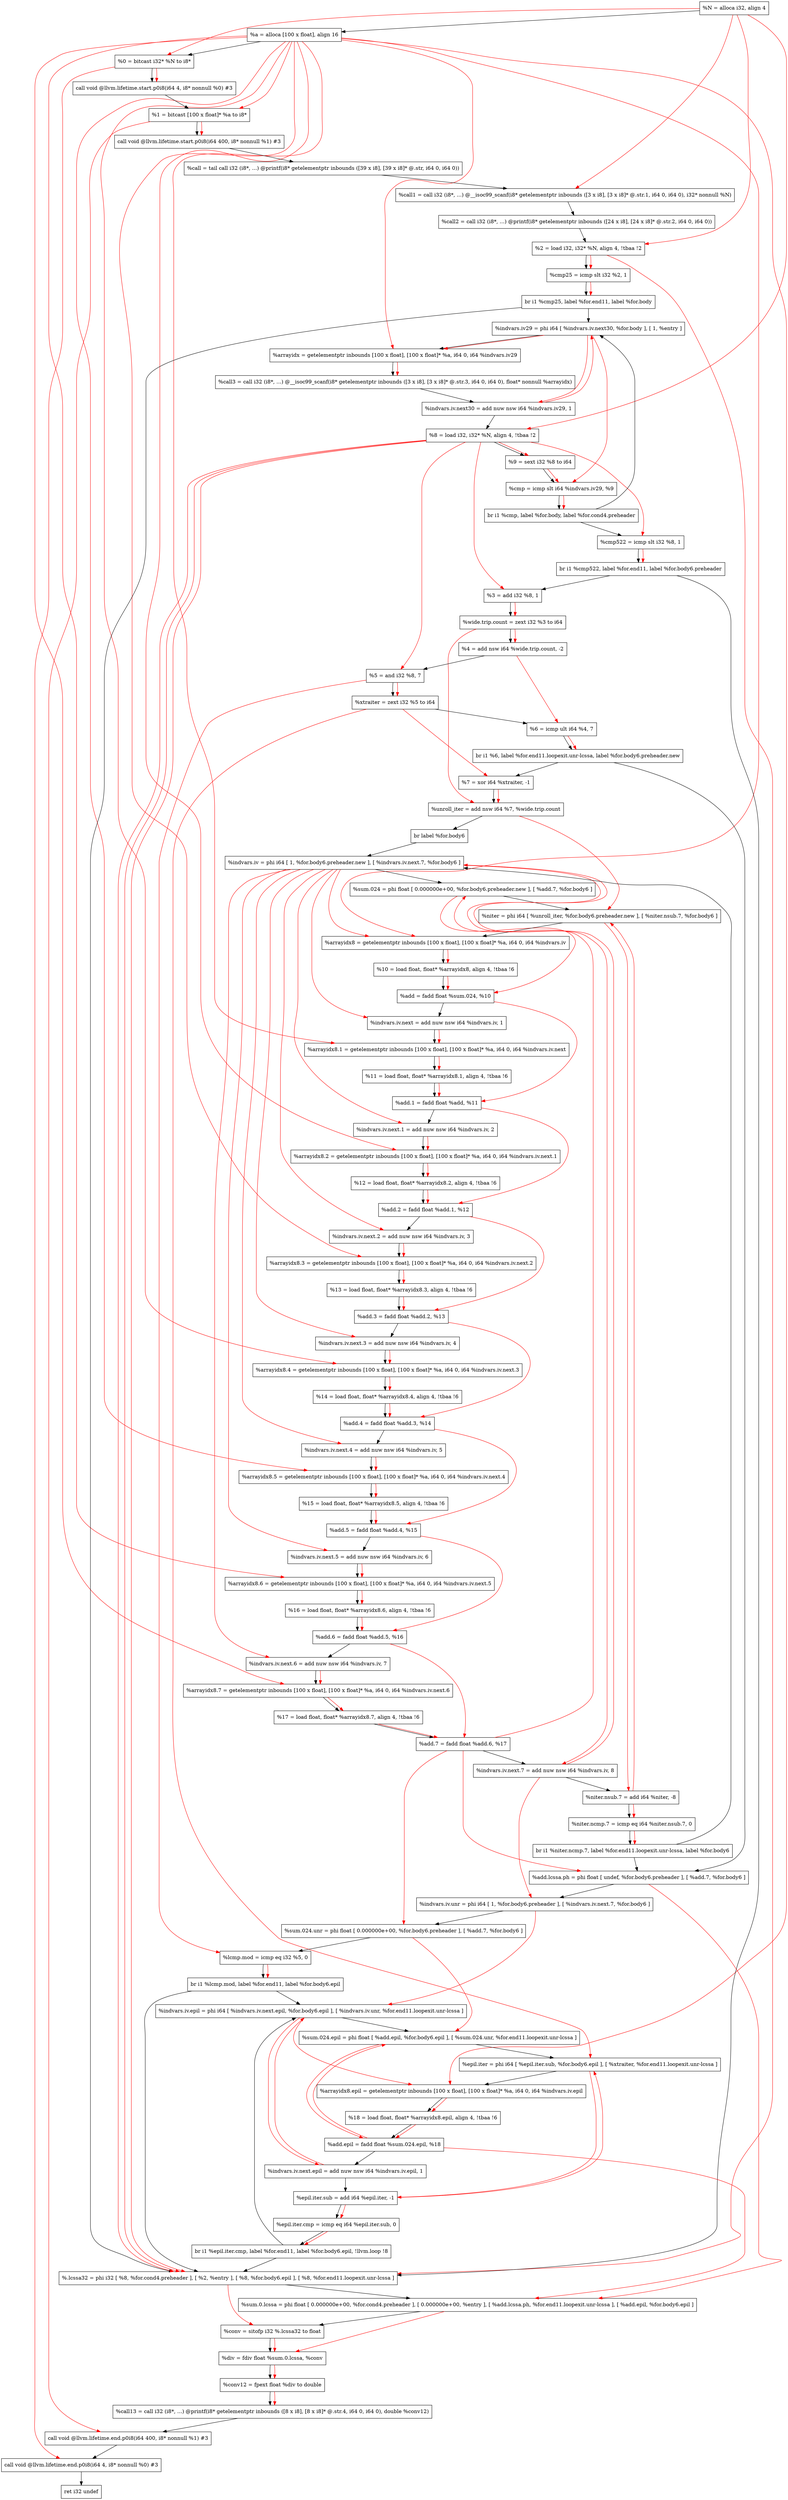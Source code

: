 digraph "CDFG for'func' function" {
	Node0x556d5d946ec8[shape=record, label="  %N = alloca i32, align 4"];
	Node0x556d5d947588[shape=record, label="  %a = alloca [100 x float], align 16"];
	Node0x556d5d947608[shape=record, label="  %0 = bitcast i32* %N to i8*"];
	Node0x556d5d947a68[shape=record, label="  call void @llvm.lifetime.start.p0i8(i64 4, i8* nonnull %0) #3"];
	Node0x556d5d947b48[shape=record, label="  %1 = bitcast [100 x float]* %a to i8*"];
	Node0x556d5d947c78[shape=record, label="  call void @llvm.lifetime.start.p0i8(i64 400, i8* nonnull %1) #3"];
	Node0x556d5d948040[shape=record, label="  %call = tail call i32 (i8*, ...) @printf(i8* getelementptr inbounds ([39 x i8], [39 x i8]* @.str, i64 0, i64 0))"];
	Node0x556d5d948288[shape=record, label="  %call1 = call i32 (i8*, ...) @__isoc99_scanf(i8* getelementptr inbounds ([3 x i8], [3 x i8]* @.str.1, i64 0, i64 0), i32* nonnull %N)"];
	Node0x556d5d948400[shape=record, label="  %call2 = call i32 (i8*, ...) @printf(i8* getelementptr inbounds ([24 x i8], [24 x i8]* @.str.2, i64 0, i64 0))"];
	Node0x556d5d9484b8[shape=record, label="  %2 = load i32, i32* %N, align 4, !tbaa !2"];
	Node0x556d5d949410[shape=record, label="  %cmp25 = icmp slt i32 %2, 1"];
	Node0x556d5d8db468[shape=record, label="  br i1 %cmp25, label %for.end11, label %for.body"];
	Node0x556d5d9497e0[shape=record, label="  %cmp522 = icmp slt i32 %8, 1"];
	Node0x556d5d8db588[shape=record, label="  br i1 %cmp522, label %for.end11, label %for.body6.preheader"];
	Node0x556d5d949920[shape=record, label="  %3 = add i32 %8, 1"];
	Node0x556d5d9496d8[shape=record, label="  %wide.trip.count = zext i32 %3 to i64"];
	Node0x556d5d949b60[shape=record, label="  %4 = add nsw i64 %wide.trip.count, -2"];
	Node0x556d5d949c20[shape=record, label="  %5 = and i32 %8, 7"];
	Node0x556d5d949c78[shape=record, label="  %xtraiter = zext i32 %5 to i64"];
	Node0x556d5d949d50[shape=record, label="  %6 = icmp ult i64 %4, 7"];
	Node0x556d5d94a008[shape=record, label="  br i1 %6, label %for.end11.loopexit.unr-lcssa, label %for.body6.preheader.new"];
	Node0x556d5d94a080[shape=record, label="  %7 = xor i64 %xtraiter, -1"];
	Node0x556d5d94a120[shape=record, label="  %unroll_iter = add nsw i64 %7, %wide.trip.count"];
	Node0x556d5d94a1f8[shape=record, label="  br label %for.body6"];
	Node0x556d5d94a2a8[shape=record, label="  %indvars.iv29 = phi i64 [ %indvars.iv.next30, %for.body ], [ 1, %entry ]"];
	Node0x556d5d94a3b8[shape=record, label="  %arrayidx = getelementptr inbounds [100 x float], [100 x float]* %a, i64 0, i64 %indvars.iv29"];
	Node0x556d5d94a528[shape=record, label="  %call3 = call i32 (i8*, ...) @__isoc99_scanf(i8* getelementptr inbounds ([3 x i8], [3 x i8]* @.str.3, i64 0, i64 0), float* nonnull %arrayidx)"];
	Node0x556d5d94a630[shape=record, label="  %indvars.iv.next30 = add nuw nsw i64 %indvars.iv29, 1"];
	Node0x556d5d9495c8[shape=record, label="  %8 = load i32, i32* %N, align 4, !tbaa !2"];
	Node0x556d5d94ad28[shape=record, label="  %9 = sext i32 %8 to i64"];
	Node0x556d5d94ada0[shape=record, label="  %cmp = icmp slt i64 %indvars.iv29, %9"];
	Node0x556d5d94ae28[shape=record, label="  br i1 %cmp, label %for.body, label %for.cond4.preheader"];
	Node0x556d5d949ba8[shape=record, label="  %indvars.iv = phi i64 [ 1, %for.body6.preheader.new ], [ %indvars.iv.next.7, %for.body6 ]"];
	Node0x556d5d94b9d8[shape=record, label="  %sum.024 = phi float [ 0.000000e+00, %for.body6.preheader.new ], [ %add.7, %for.body6 ]"];
	Node0x556d5d94be48[shape=record, label="  %niter = phi i64 [ %unroll_iter, %for.body6.preheader.new ], [ %niter.nsub.7, %for.body6 ]"];
	Node0x556d5d94bf48[shape=record, label="  %arrayidx8 = getelementptr inbounds [100 x float], [100 x float]* %a, i64 0, i64 %indvars.iv"];
	Node0x556d5d94bfe8[shape=record, label="  %10 = load float, float* %arrayidx8, align 4, !tbaa !6"];
	Node0x556d5d94c190[shape=record, label="  %add = fadd float %sum.024, %10"];
	Node0x556d5d94c220[shape=record, label="  %indvars.iv.next = add nuw nsw i64 %indvars.iv, 1"];
	Node0x556d5d94c308[shape=record, label="  %arrayidx8.1 = getelementptr inbounds [100 x float], [100 x float]* %a, i64 0, i64 %indvars.iv.next"];
	Node0x556d5d94c378[shape=record, label="  %11 = load float, float* %arrayidx8.1, align 4, !tbaa !6"];
	Node0x556d5d94ca00[shape=record, label="  %add.1 = fadd float %add, %11"];
	Node0x556d5d94caf0[shape=record, label="  %indvars.iv.next.1 = add nuw nsw i64 %indvars.iv, 2"];
	Node0x556d5d94cc08[shape=record, label="  %arrayidx8.2 = getelementptr inbounds [100 x float], [100 x float]* %a, i64 0, i64 %indvars.iv.next.1"];
	Node0x556d5d94cc78[shape=record, label="  %12 = load float, float* %arrayidx8.2, align 4, !tbaa !6"];
	Node0x556d5d94ccf0[shape=record, label="  %add.2 = fadd float %add.1, %12"];
	Node0x556d5d94cd80[shape=record, label="  %indvars.iv.next.2 = add nuw nsw i64 %indvars.iv, 3"];
	Node0x556d5d94ce98[shape=record, label="  %arrayidx8.3 = getelementptr inbounds [100 x float], [100 x float]* %a, i64 0, i64 %indvars.iv.next.2"];
	Node0x556d5d94d718[shape=record, label="  %13 = load float, float* %arrayidx8.3, align 4, !tbaa !6"];
	Node0x556d5d94d790[shape=record, label="  %add.3 = fadd float %add.2, %13"];
	Node0x556d5d94d820[shape=record, label="  %indvars.iv.next.3 = add nuw nsw i64 %indvars.iv, 4"];
	Node0x556d5d94d908[shape=record, label="  %arrayidx8.4 = getelementptr inbounds [100 x float], [100 x float]* %a, i64 0, i64 %indvars.iv.next.3"];
	Node0x556d5d94d978[shape=record, label="  %14 = load float, float* %arrayidx8.4, align 4, !tbaa !6"];
	Node0x556d5d94d9f0[shape=record, label="  %add.4 = fadd float %add.3, %14"];
	Node0x556d5d94da80[shape=record, label="  %indvars.iv.next.4 = add nuw nsw i64 %indvars.iv, 5"];
	Node0x556d5d94db98[shape=record, label="  %arrayidx8.5 = getelementptr inbounds [100 x float], [100 x float]* %a, i64 0, i64 %indvars.iv.next.4"];
	Node0x556d5d94dc08[shape=record, label="  %15 = load float, float* %arrayidx8.5, align 4, !tbaa !6"];
	Node0x556d5d94dc80[shape=record, label="  %add.5 = fadd float %add.4, %15"];
	Node0x556d5d94dd10[shape=record, label="  %indvars.iv.next.5 = add nuw nsw i64 %indvars.iv, 6"];
	Node0x556d5d94de28[shape=record, label="  %arrayidx8.6 = getelementptr inbounds [100 x float], [100 x float]* %a, i64 0, i64 %indvars.iv.next.5"];
	Node0x556d5d94de98[shape=record, label="  %16 = load float, float* %arrayidx8.6, align 4, !tbaa !6"];
	Node0x556d5d94df10[shape=record, label="  %add.6 = fadd float %add.5, %16"];
	Node0x556d5d94dfa0[shape=record, label="  %indvars.iv.next.6 = add nuw nsw i64 %indvars.iv, 7"];
	Node0x556d5d94e088[shape=record, label="  %arrayidx8.7 = getelementptr inbounds [100 x float], [100 x float]* %a, i64 0, i64 %indvars.iv.next.6"];
	Node0x556d5d94e0f8[shape=record, label="  %17 = load float, float* %arrayidx8.7, align 4, !tbaa !6"];
	Node0x556d5d94e170[shape=record, label="  %add.7 = fadd float %add.6, %17"];
	Node0x556d5d94e800[shape=record, label="  %indvars.iv.next.7 = add nuw nsw i64 %indvars.iv, 8"];
	Node0x556d5d94e870[shape=record, label="  %niter.nsub.7 = add i64 %niter, -8"];
	Node0x556d5d94e8e0[shape=record, label="  %niter.ncmp.7 = icmp eq i64 %niter.nsub.7, 0"];
	Node0x556d5d94acc8[shape=record, label="  br i1 %niter.ncmp.7, label %for.end11.loopexit.unr-lcssa, label %for.body6"];
	Node0x556d5d94e958[shape=record, label="  %add.lcssa.ph = phi float [ undef, %for.body6.preheader ], [ %add.7, %for.body6 ]"];
	Node0x556d5d94e9f8[shape=record, label="  %indvars.iv.unr = phi i64 [ 1, %for.body6.preheader ], [ %indvars.iv.next.7, %for.body6 ]"];
	Node0x556d5d94eac8[shape=record, label="  %sum.024.unr = phi float [ 0.000000e+00, %for.body6.preheader ], [ %add.7, %for.body6 ]"];
	Node0x556d5d94eb90[shape=record, label="  %lcmp.mod = icmp eq i32 %5, 0"];
	Node0x556d5d94ecc8[shape=record, label="  br i1 %lcmp.mod, label %for.end11, label %for.body6.epil"];
	Node0x556d5d94edc8[shape=record, label="  %indvars.iv.epil = phi i64 [ %indvars.iv.next.epil, %for.body6.epil ], [ %indvars.iv.unr, %for.end11.loopexit.unr-lcssa ]"];
	Node0x556d5d94eef8[shape=record, label="  %sum.024.epil = phi float [ %add.epil, %for.body6.epil ], [ %sum.024.unr, %for.end11.loopexit.unr-lcssa ]"];
	Node0x556d5d94f028[shape=record, label="  %epil.iter = phi i64 [ %epil.iter.sub, %for.body6.epil ], [ %xtraiter, %for.end11.loopexit.unr-lcssa ]"];
	Node0x556d5d94f108[shape=record, label="  %arrayidx8.epil = getelementptr inbounds [100 x float], [100 x float]* %a, i64 0, i64 %indvars.iv.epil"];
	Node0x556d5d94b988[shape=record, label="  %18 = load float, float* %arrayidx8.epil, align 4, !tbaa !6"];
	Node0x556d5d94f190[shape=record, label="  %add.epil = fadd float %sum.024.epil, %18"];
	Node0x556d5d94f230[shape=record, label="  %indvars.iv.next.epil = add nuw nsw i64 %indvars.iv.epil, 1"];
	Node0x556d5d94f2a0[shape=record, label="  %epil.iter.sub = add i64 %epil.iter, -1"];
	Node0x556d5d94f310[shape=record, label="  %epil.iter.cmp = icmp eq i64 %epil.iter.sub, 0"];
	Node0x556d5d94f398[shape=record, label="  br i1 %epil.iter.cmp, label %for.end11, label %for.body6.epil, !llvm.loop !8"];
	Node0x556d5d94f4f8[shape=record, label="  %.lcssa32 = phi i32 [ %8, %for.cond4.preheader ], [ %2, %entry ], [ %8, %for.body6.epil ], [ %8, %for.end11.loopexit.unr-lcssa ]"];
	Node0x556d5d94f5d8[shape=record, label="  %sum.0.lcssa = phi float [ 0.000000e+00, %for.cond4.preheader ], [ 0.000000e+00, %entry ], [ %add.lcssa.ph, %for.end11.loopexit.unr-lcssa ], [ %add.epil, %for.body6.epil ]"];
	Node0x556d5d9494e8[shape=record, label="  %conv = sitofp i32 %.lcssa32 to float"];
	Node0x556d5d94f700[shape=record, label="  %div = fdiv float %sum.0.lcssa, %conv"];
	Node0x556d5d949f78[shape=record, label="  %conv12 = fpext float %div to double"];
	Node0x556d5d94f868[shape=record, label="  %call13 = call i32 (i8*, ...) @printf(i8* getelementptr inbounds ([8 x i8], [8 x i8]* @.str.4, i64 0, i64 0), double %conv12)"];
	Node0x556d5d94faa8[shape=record, label="  call void @llvm.lifetime.end.p0i8(i64 400, i8* nonnull %1) #3"];
	Node0x556d5d94fc08[shape=record, label="  call void @llvm.lifetime.end.p0i8(i64 4, i8* nonnull %0) #3"];
	Node0x556d5d94bdf8[shape=record, label="  ret i32 undef"];
	Node0x556d5d946ec8 -> Node0x556d5d947588
	Node0x556d5d947588 -> Node0x556d5d947608
	Node0x556d5d947608 -> Node0x556d5d947a68
	Node0x556d5d947a68 -> Node0x556d5d947b48
	Node0x556d5d947b48 -> Node0x556d5d947c78
	Node0x556d5d947c78 -> Node0x556d5d948040
	Node0x556d5d948040 -> Node0x556d5d948288
	Node0x556d5d948288 -> Node0x556d5d948400
	Node0x556d5d948400 -> Node0x556d5d9484b8
	Node0x556d5d9484b8 -> Node0x556d5d949410
	Node0x556d5d949410 -> Node0x556d5d8db468
	Node0x556d5d8db468 -> Node0x556d5d94f4f8
	Node0x556d5d8db468 -> Node0x556d5d94a2a8
	Node0x556d5d9497e0 -> Node0x556d5d8db588
	Node0x556d5d8db588 -> Node0x556d5d94f4f8
	Node0x556d5d8db588 -> Node0x556d5d949920
	Node0x556d5d949920 -> Node0x556d5d9496d8
	Node0x556d5d9496d8 -> Node0x556d5d949b60
	Node0x556d5d949b60 -> Node0x556d5d949c20
	Node0x556d5d949c20 -> Node0x556d5d949c78
	Node0x556d5d949c78 -> Node0x556d5d949d50
	Node0x556d5d949d50 -> Node0x556d5d94a008
	Node0x556d5d94a008 -> Node0x556d5d94e958
	Node0x556d5d94a008 -> Node0x556d5d94a080
	Node0x556d5d94a080 -> Node0x556d5d94a120
	Node0x556d5d94a120 -> Node0x556d5d94a1f8
	Node0x556d5d94a1f8 -> Node0x556d5d949ba8
	Node0x556d5d94a2a8 -> Node0x556d5d94a3b8
	Node0x556d5d94a3b8 -> Node0x556d5d94a528
	Node0x556d5d94a528 -> Node0x556d5d94a630
	Node0x556d5d94a630 -> Node0x556d5d9495c8
	Node0x556d5d9495c8 -> Node0x556d5d94ad28
	Node0x556d5d94ad28 -> Node0x556d5d94ada0
	Node0x556d5d94ada0 -> Node0x556d5d94ae28
	Node0x556d5d94ae28 -> Node0x556d5d94a2a8
	Node0x556d5d94ae28 -> Node0x556d5d9497e0
	Node0x556d5d949ba8 -> Node0x556d5d94b9d8
	Node0x556d5d94b9d8 -> Node0x556d5d94be48
	Node0x556d5d94be48 -> Node0x556d5d94bf48
	Node0x556d5d94bf48 -> Node0x556d5d94bfe8
	Node0x556d5d94bfe8 -> Node0x556d5d94c190
	Node0x556d5d94c190 -> Node0x556d5d94c220
	Node0x556d5d94c220 -> Node0x556d5d94c308
	Node0x556d5d94c308 -> Node0x556d5d94c378
	Node0x556d5d94c378 -> Node0x556d5d94ca00
	Node0x556d5d94ca00 -> Node0x556d5d94caf0
	Node0x556d5d94caf0 -> Node0x556d5d94cc08
	Node0x556d5d94cc08 -> Node0x556d5d94cc78
	Node0x556d5d94cc78 -> Node0x556d5d94ccf0
	Node0x556d5d94ccf0 -> Node0x556d5d94cd80
	Node0x556d5d94cd80 -> Node0x556d5d94ce98
	Node0x556d5d94ce98 -> Node0x556d5d94d718
	Node0x556d5d94d718 -> Node0x556d5d94d790
	Node0x556d5d94d790 -> Node0x556d5d94d820
	Node0x556d5d94d820 -> Node0x556d5d94d908
	Node0x556d5d94d908 -> Node0x556d5d94d978
	Node0x556d5d94d978 -> Node0x556d5d94d9f0
	Node0x556d5d94d9f0 -> Node0x556d5d94da80
	Node0x556d5d94da80 -> Node0x556d5d94db98
	Node0x556d5d94db98 -> Node0x556d5d94dc08
	Node0x556d5d94dc08 -> Node0x556d5d94dc80
	Node0x556d5d94dc80 -> Node0x556d5d94dd10
	Node0x556d5d94dd10 -> Node0x556d5d94de28
	Node0x556d5d94de28 -> Node0x556d5d94de98
	Node0x556d5d94de98 -> Node0x556d5d94df10
	Node0x556d5d94df10 -> Node0x556d5d94dfa0
	Node0x556d5d94dfa0 -> Node0x556d5d94e088
	Node0x556d5d94e088 -> Node0x556d5d94e0f8
	Node0x556d5d94e0f8 -> Node0x556d5d94e170
	Node0x556d5d94e170 -> Node0x556d5d94e800
	Node0x556d5d94e800 -> Node0x556d5d94e870
	Node0x556d5d94e870 -> Node0x556d5d94e8e0
	Node0x556d5d94e8e0 -> Node0x556d5d94acc8
	Node0x556d5d94acc8 -> Node0x556d5d94e958
	Node0x556d5d94acc8 -> Node0x556d5d949ba8
	Node0x556d5d94e958 -> Node0x556d5d94e9f8
	Node0x556d5d94e9f8 -> Node0x556d5d94eac8
	Node0x556d5d94eac8 -> Node0x556d5d94eb90
	Node0x556d5d94eb90 -> Node0x556d5d94ecc8
	Node0x556d5d94ecc8 -> Node0x556d5d94f4f8
	Node0x556d5d94ecc8 -> Node0x556d5d94edc8
	Node0x556d5d94edc8 -> Node0x556d5d94eef8
	Node0x556d5d94eef8 -> Node0x556d5d94f028
	Node0x556d5d94f028 -> Node0x556d5d94f108
	Node0x556d5d94f108 -> Node0x556d5d94b988
	Node0x556d5d94b988 -> Node0x556d5d94f190
	Node0x556d5d94f190 -> Node0x556d5d94f230
	Node0x556d5d94f230 -> Node0x556d5d94f2a0
	Node0x556d5d94f2a0 -> Node0x556d5d94f310
	Node0x556d5d94f310 -> Node0x556d5d94f398
	Node0x556d5d94f398 -> Node0x556d5d94f4f8
	Node0x556d5d94f398 -> Node0x556d5d94edc8
	Node0x556d5d94f4f8 -> Node0x556d5d94f5d8
	Node0x556d5d94f5d8 -> Node0x556d5d9494e8
	Node0x556d5d9494e8 -> Node0x556d5d94f700
	Node0x556d5d94f700 -> Node0x556d5d949f78
	Node0x556d5d949f78 -> Node0x556d5d94f868
	Node0x556d5d94f868 -> Node0x556d5d94faa8
	Node0x556d5d94faa8 -> Node0x556d5d94fc08
	Node0x556d5d94fc08 -> Node0x556d5d94bdf8
edge [color=red]
	Node0x556d5d946ec8 -> Node0x556d5d947608
	Node0x556d5d947608 -> Node0x556d5d947a68
	Node0x556d5d947588 -> Node0x556d5d947b48
	Node0x556d5d947b48 -> Node0x556d5d947c78
	Node0x556d5d946ec8 -> Node0x556d5d948288
	Node0x556d5d946ec8 -> Node0x556d5d9484b8
	Node0x556d5d9484b8 -> Node0x556d5d949410
	Node0x556d5d949410 -> Node0x556d5d8db468
	Node0x556d5d9495c8 -> Node0x556d5d9497e0
	Node0x556d5d9497e0 -> Node0x556d5d8db588
	Node0x556d5d9495c8 -> Node0x556d5d949920
	Node0x556d5d949920 -> Node0x556d5d9496d8
	Node0x556d5d9496d8 -> Node0x556d5d949b60
	Node0x556d5d9495c8 -> Node0x556d5d949c20
	Node0x556d5d949c20 -> Node0x556d5d949c78
	Node0x556d5d949b60 -> Node0x556d5d949d50
	Node0x556d5d949d50 -> Node0x556d5d94a008
	Node0x556d5d949c78 -> Node0x556d5d94a080
	Node0x556d5d94a080 -> Node0x556d5d94a120
	Node0x556d5d9496d8 -> Node0x556d5d94a120
	Node0x556d5d94a630 -> Node0x556d5d94a2a8
	Node0x556d5d947588 -> Node0x556d5d94a3b8
	Node0x556d5d94a2a8 -> Node0x556d5d94a3b8
	Node0x556d5d94a3b8 -> Node0x556d5d94a528
	Node0x556d5d94a2a8 -> Node0x556d5d94a630
	Node0x556d5d946ec8 -> Node0x556d5d9495c8
	Node0x556d5d9495c8 -> Node0x556d5d94ad28
	Node0x556d5d94a2a8 -> Node0x556d5d94ada0
	Node0x556d5d94ad28 -> Node0x556d5d94ada0
	Node0x556d5d94ada0 -> Node0x556d5d94ae28
	Node0x556d5d94e800 -> Node0x556d5d949ba8
	Node0x556d5d94e170 -> Node0x556d5d94b9d8
	Node0x556d5d94a120 -> Node0x556d5d94be48
	Node0x556d5d94e870 -> Node0x556d5d94be48
	Node0x556d5d947588 -> Node0x556d5d94bf48
	Node0x556d5d949ba8 -> Node0x556d5d94bf48
	Node0x556d5d94bf48 -> Node0x556d5d94bfe8
	Node0x556d5d94b9d8 -> Node0x556d5d94c190
	Node0x556d5d94bfe8 -> Node0x556d5d94c190
	Node0x556d5d949ba8 -> Node0x556d5d94c220
	Node0x556d5d947588 -> Node0x556d5d94c308
	Node0x556d5d94c220 -> Node0x556d5d94c308
	Node0x556d5d94c308 -> Node0x556d5d94c378
	Node0x556d5d94c190 -> Node0x556d5d94ca00
	Node0x556d5d94c378 -> Node0x556d5d94ca00
	Node0x556d5d949ba8 -> Node0x556d5d94caf0
	Node0x556d5d947588 -> Node0x556d5d94cc08
	Node0x556d5d94caf0 -> Node0x556d5d94cc08
	Node0x556d5d94cc08 -> Node0x556d5d94cc78
	Node0x556d5d94ca00 -> Node0x556d5d94ccf0
	Node0x556d5d94cc78 -> Node0x556d5d94ccf0
	Node0x556d5d949ba8 -> Node0x556d5d94cd80
	Node0x556d5d947588 -> Node0x556d5d94ce98
	Node0x556d5d94cd80 -> Node0x556d5d94ce98
	Node0x556d5d94ce98 -> Node0x556d5d94d718
	Node0x556d5d94ccf0 -> Node0x556d5d94d790
	Node0x556d5d94d718 -> Node0x556d5d94d790
	Node0x556d5d949ba8 -> Node0x556d5d94d820
	Node0x556d5d947588 -> Node0x556d5d94d908
	Node0x556d5d94d820 -> Node0x556d5d94d908
	Node0x556d5d94d908 -> Node0x556d5d94d978
	Node0x556d5d94d790 -> Node0x556d5d94d9f0
	Node0x556d5d94d978 -> Node0x556d5d94d9f0
	Node0x556d5d949ba8 -> Node0x556d5d94da80
	Node0x556d5d947588 -> Node0x556d5d94db98
	Node0x556d5d94da80 -> Node0x556d5d94db98
	Node0x556d5d94db98 -> Node0x556d5d94dc08
	Node0x556d5d94d9f0 -> Node0x556d5d94dc80
	Node0x556d5d94dc08 -> Node0x556d5d94dc80
	Node0x556d5d949ba8 -> Node0x556d5d94dd10
	Node0x556d5d947588 -> Node0x556d5d94de28
	Node0x556d5d94dd10 -> Node0x556d5d94de28
	Node0x556d5d94de28 -> Node0x556d5d94de98
	Node0x556d5d94dc80 -> Node0x556d5d94df10
	Node0x556d5d94de98 -> Node0x556d5d94df10
	Node0x556d5d949ba8 -> Node0x556d5d94dfa0
	Node0x556d5d947588 -> Node0x556d5d94e088
	Node0x556d5d94dfa0 -> Node0x556d5d94e088
	Node0x556d5d94e088 -> Node0x556d5d94e0f8
	Node0x556d5d94df10 -> Node0x556d5d94e170
	Node0x556d5d94e0f8 -> Node0x556d5d94e170
	Node0x556d5d949ba8 -> Node0x556d5d94e800
	Node0x556d5d94be48 -> Node0x556d5d94e870
	Node0x556d5d94e870 -> Node0x556d5d94e8e0
	Node0x556d5d94e8e0 -> Node0x556d5d94acc8
	Node0x556d5d94e170 -> Node0x556d5d94e958
	Node0x556d5d94e800 -> Node0x556d5d94e9f8
	Node0x556d5d94e170 -> Node0x556d5d94eac8
	Node0x556d5d949c20 -> Node0x556d5d94eb90
	Node0x556d5d94eb90 -> Node0x556d5d94ecc8
	Node0x556d5d94f230 -> Node0x556d5d94edc8
	Node0x556d5d94e9f8 -> Node0x556d5d94edc8
	Node0x556d5d94f190 -> Node0x556d5d94eef8
	Node0x556d5d94eac8 -> Node0x556d5d94eef8
	Node0x556d5d94f2a0 -> Node0x556d5d94f028
	Node0x556d5d949c78 -> Node0x556d5d94f028
	Node0x556d5d947588 -> Node0x556d5d94f108
	Node0x556d5d94edc8 -> Node0x556d5d94f108
	Node0x556d5d94f108 -> Node0x556d5d94b988
	Node0x556d5d94eef8 -> Node0x556d5d94f190
	Node0x556d5d94b988 -> Node0x556d5d94f190
	Node0x556d5d94edc8 -> Node0x556d5d94f230
	Node0x556d5d94f028 -> Node0x556d5d94f2a0
	Node0x556d5d94f2a0 -> Node0x556d5d94f310
	Node0x556d5d94f310 -> Node0x556d5d94f398
	Node0x556d5d9495c8 -> Node0x556d5d94f4f8
	Node0x556d5d9484b8 -> Node0x556d5d94f4f8
	Node0x556d5d9495c8 -> Node0x556d5d94f4f8
	Node0x556d5d9495c8 -> Node0x556d5d94f4f8
	Node0x556d5d94e958 -> Node0x556d5d94f5d8
	Node0x556d5d94f190 -> Node0x556d5d94f5d8
	Node0x556d5d94f4f8 -> Node0x556d5d9494e8
	Node0x556d5d94f5d8 -> Node0x556d5d94f700
	Node0x556d5d9494e8 -> Node0x556d5d94f700
	Node0x556d5d94f700 -> Node0x556d5d949f78
	Node0x556d5d949f78 -> Node0x556d5d94f868
	Node0x556d5d947b48 -> Node0x556d5d94faa8
	Node0x556d5d947608 -> Node0x556d5d94fc08
}
